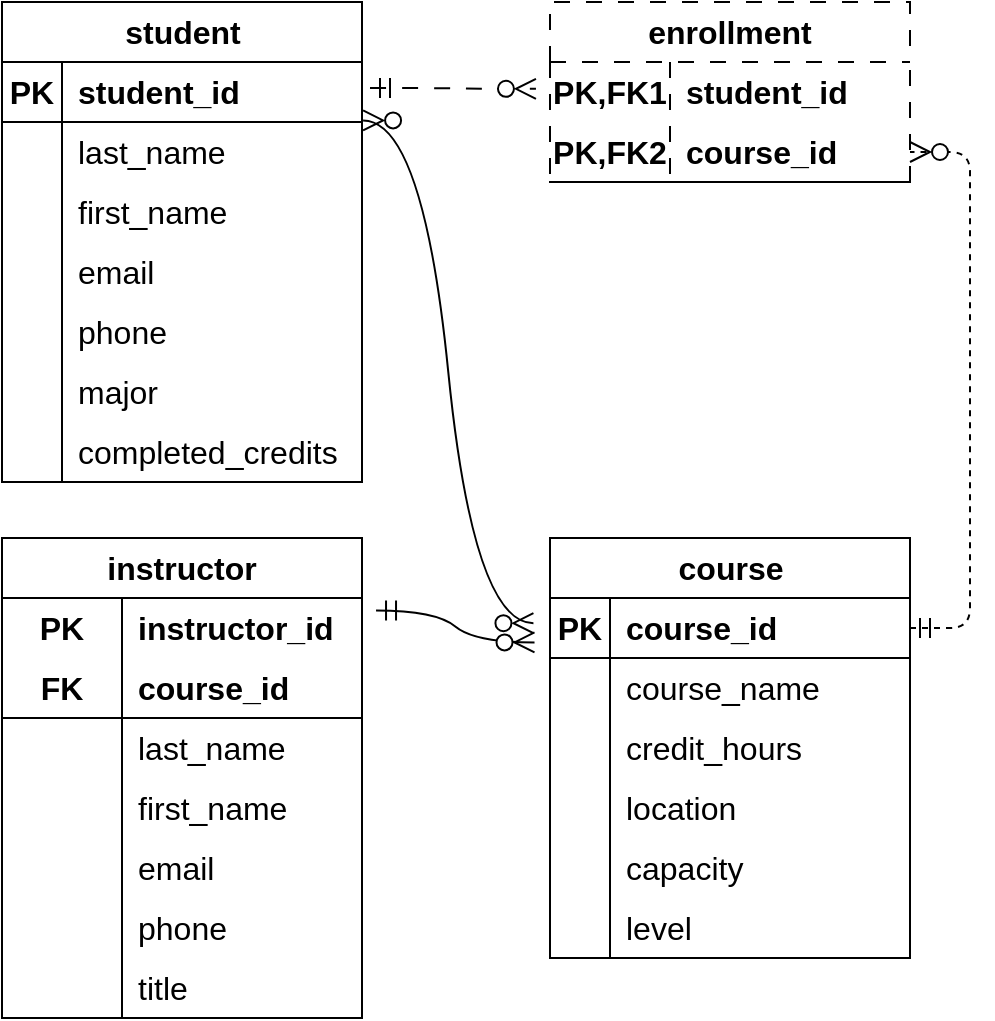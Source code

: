 <mxfile version="22.1.19" type="github">
  <diagram name="Page-1" id="IuyaPbbZg1hRmWxk9HV7">
    <mxGraphModel dx="1450" dy="957" grid="0" gridSize="10" guides="1" tooltips="1" connect="1" arrows="1" fold="1" page="0" pageScale="1" pageWidth="850" pageHeight="1100" math="0" shadow="0">
      <root>
        <mxCell id="0" />
        <mxCell id="1" parent="0" />
        <mxCell id="WVtNyfuVorKvN-VDxq7X-1" value="student" style="shape=table;startSize=30;container=1;collapsible=1;childLayout=tableLayout;fixedRows=1;rowLines=0;fontStyle=1;align=center;resizeLast=1;html=1;fontSize=16;" parent="1" vertex="1">
          <mxGeometry x="-341" y="-75" width="180" height="240" as="geometry" />
        </mxCell>
        <mxCell id="WVtNyfuVorKvN-VDxq7X-2" value="" style="shape=tableRow;horizontal=0;startSize=0;swimlaneHead=0;swimlaneBody=0;fillColor=none;collapsible=0;dropTarget=0;points=[[0,0.5],[1,0.5]];portConstraint=eastwest;top=0;left=0;right=0;bottom=1;fontSize=16;" parent="WVtNyfuVorKvN-VDxq7X-1" vertex="1">
          <mxGeometry y="30" width="180" height="30" as="geometry" />
        </mxCell>
        <mxCell id="WVtNyfuVorKvN-VDxq7X-3" value="PK" style="shape=partialRectangle;connectable=0;fillColor=none;top=0;left=0;bottom=0;right=0;fontStyle=1;overflow=hidden;whiteSpace=wrap;html=1;fontSize=16;" parent="WVtNyfuVorKvN-VDxq7X-2" vertex="1">
          <mxGeometry width="30" height="30" as="geometry">
            <mxRectangle width="30" height="30" as="alternateBounds" />
          </mxGeometry>
        </mxCell>
        <mxCell id="WVtNyfuVorKvN-VDxq7X-4" value="student_id" style="shape=partialRectangle;connectable=0;fillColor=none;top=0;left=0;bottom=0;right=0;align=left;spacingLeft=6;fontStyle=1;overflow=hidden;whiteSpace=wrap;html=1;fontSize=16;" parent="WVtNyfuVorKvN-VDxq7X-2" vertex="1">
          <mxGeometry x="30" width="150" height="30" as="geometry">
            <mxRectangle width="150" height="30" as="alternateBounds" />
          </mxGeometry>
        </mxCell>
        <mxCell id="WVtNyfuVorKvN-VDxq7X-5" value="" style="shape=tableRow;horizontal=0;startSize=0;swimlaneHead=0;swimlaneBody=0;fillColor=none;collapsible=0;dropTarget=0;points=[[0,0.5],[1,0.5]];portConstraint=eastwest;top=0;left=0;right=0;bottom=0;fontSize=16;" parent="WVtNyfuVorKvN-VDxq7X-1" vertex="1">
          <mxGeometry y="60" width="180" height="30" as="geometry" />
        </mxCell>
        <mxCell id="WVtNyfuVorKvN-VDxq7X-6" value="" style="shape=partialRectangle;connectable=0;fillColor=none;top=0;left=0;bottom=0;right=0;editable=1;overflow=hidden;whiteSpace=wrap;html=1;fontSize=16;" parent="WVtNyfuVorKvN-VDxq7X-5" vertex="1">
          <mxGeometry width="30" height="30" as="geometry">
            <mxRectangle width="30" height="30" as="alternateBounds" />
          </mxGeometry>
        </mxCell>
        <mxCell id="WVtNyfuVorKvN-VDxq7X-7" value="last_name" style="shape=partialRectangle;connectable=0;fillColor=none;top=0;left=0;bottom=0;right=0;align=left;spacingLeft=6;overflow=hidden;whiteSpace=wrap;html=1;fontSize=16;" parent="WVtNyfuVorKvN-VDxq7X-5" vertex="1">
          <mxGeometry x="30" width="150" height="30" as="geometry">
            <mxRectangle width="150" height="30" as="alternateBounds" />
          </mxGeometry>
        </mxCell>
        <mxCell id="WVtNyfuVorKvN-VDxq7X-8" value="" style="shape=tableRow;horizontal=0;startSize=0;swimlaneHead=0;swimlaneBody=0;fillColor=none;collapsible=0;dropTarget=0;points=[[0,0.5],[1,0.5]];portConstraint=eastwest;top=0;left=0;right=0;bottom=0;fontSize=16;" parent="WVtNyfuVorKvN-VDxq7X-1" vertex="1">
          <mxGeometry y="90" width="180" height="30" as="geometry" />
        </mxCell>
        <mxCell id="WVtNyfuVorKvN-VDxq7X-9" value="" style="shape=partialRectangle;connectable=0;fillColor=none;top=0;left=0;bottom=0;right=0;editable=1;overflow=hidden;whiteSpace=wrap;html=1;fontSize=16;" parent="WVtNyfuVorKvN-VDxq7X-8" vertex="1">
          <mxGeometry width="30" height="30" as="geometry">
            <mxRectangle width="30" height="30" as="alternateBounds" />
          </mxGeometry>
        </mxCell>
        <mxCell id="WVtNyfuVorKvN-VDxq7X-10" value="first_name" style="shape=partialRectangle;connectable=0;fillColor=none;top=0;left=0;bottom=0;right=0;align=left;spacingLeft=6;overflow=hidden;whiteSpace=wrap;html=1;fontSize=16;" parent="WVtNyfuVorKvN-VDxq7X-8" vertex="1">
          <mxGeometry x="30" width="150" height="30" as="geometry">
            <mxRectangle width="150" height="30" as="alternateBounds" />
          </mxGeometry>
        </mxCell>
        <mxCell id="WVtNyfuVorKvN-VDxq7X-11" value="" style="shape=tableRow;horizontal=0;startSize=0;swimlaneHead=0;swimlaneBody=0;fillColor=none;collapsible=0;dropTarget=0;points=[[0,0.5],[1,0.5]];portConstraint=eastwest;top=0;left=0;right=0;bottom=0;fontSize=16;" parent="WVtNyfuVorKvN-VDxq7X-1" vertex="1">
          <mxGeometry y="120" width="180" height="30" as="geometry" />
        </mxCell>
        <mxCell id="WVtNyfuVorKvN-VDxq7X-12" value="" style="shape=partialRectangle;connectable=0;fillColor=none;top=0;left=0;bottom=0;right=0;editable=1;overflow=hidden;whiteSpace=wrap;html=1;fontSize=16;" parent="WVtNyfuVorKvN-VDxq7X-11" vertex="1">
          <mxGeometry width="30" height="30" as="geometry">
            <mxRectangle width="30" height="30" as="alternateBounds" />
          </mxGeometry>
        </mxCell>
        <mxCell id="WVtNyfuVorKvN-VDxq7X-13" value="email" style="shape=partialRectangle;connectable=0;fillColor=none;top=0;left=0;bottom=0;right=0;align=left;spacingLeft=6;overflow=hidden;whiteSpace=wrap;html=1;fontSize=16;" parent="WVtNyfuVorKvN-VDxq7X-11" vertex="1">
          <mxGeometry x="30" width="150" height="30" as="geometry">
            <mxRectangle width="150" height="30" as="alternateBounds" />
          </mxGeometry>
        </mxCell>
        <mxCell id="WVtNyfuVorKvN-VDxq7X-67" style="shape=tableRow;horizontal=0;startSize=0;swimlaneHead=0;swimlaneBody=0;fillColor=none;collapsible=0;dropTarget=0;points=[[0,0.5],[1,0.5]];portConstraint=eastwest;top=0;left=0;right=0;bottom=0;fontSize=16;" parent="WVtNyfuVorKvN-VDxq7X-1" vertex="1">
          <mxGeometry y="150" width="180" height="30" as="geometry" />
        </mxCell>
        <mxCell id="WVtNyfuVorKvN-VDxq7X-68" style="shape=partialRectangle;connectable=0;fillColor=none;top=0;left=0;bottom=0;right=0;editable=1;overflow=hidden;whiteSpace=wrap;html=1;fontSize=16;" parent="WVtNyfuVorKvN-VDxq7X-67" vertex="1">
          <mxGeometry width="30" height="30" as="geometry">
            <mxRectangle width="30" height="30" as="alternateBounds" />
          </mxGeometry>
        </mxCell>
        <mxCell id="WVtNyfuVorKvN-VDxq7X-69" value="phone" style="shape=partialRectangle;connectable=0;fillColor=none;top=0;left=0;bottom=0;right=0;align=left;spacingLeft=6;overflow=hidden;whiteSpace=wrap;html=1;fontSize=16;" parent="WVtNyfuVorKvN-VDxq7X-67" vertex="1">
          <mxGeometry x="30" width="150" height="30" as="geometry">
            <mxRectangle width="150" height="30" as="alternateBounds" />
          </mxGeometry>
        </mxCell>
        <mxCell id="WVtNyfuVorKvN-VDxq7X-76" style="shape=tableRow;horizontal=0;startSize=0;swimlaneHead=0;swimlaneBody=0;fillColor=none;collapsible=0;dropTarget=0;points=[[0,0.5],[1,0.5]];portConstraint=eastwest;top=0;left=0;right=0;bottom=0;fontSize=16;" parent="WVtNyfuVorKvN-VDxq7X-1" vertex="1">
          <mxGeometry y="180" width="180" height="30" as="geometry" />
        </mxCell>
        <mxCell id="WVtNyfuVorKvN-VDxq7X-77" style="shape=partialRectangle;connectable=0;fillColor=none;top=0;left=0;bottom=0;right=0;editable=1;overflow=hidden;whiteSpace=wrap;html=1;fontSize=16;" parent="WVtNyfuVorKvN-VDxq7X-76" vertex="1">
          <mxGeometry width="30" height="30" as="geometry">
            <mxRectangle width="30" height="30" as="alternateBounds" />
          </mxGeometry>
        </mxCell>
        <mxCell id="WVtNyfuVorKvN-VDxq7X-78" value="major" style="shape=partialRectangle;connectable=0;fillColor=none;top=0;left=0;bottom=0;right=0;align=left;spacingLeft=6;overflow=hidden;whiteSpace=wrap;html=1;fontSize=16;" parent="WVtNyfuVorKvN-VDxq7X-76" vertex="1">
          <mxGeometry x="30" width="150" height="30" as="geometry">
            <mxRectangle width="150" height="30" as="alternateBounds" />
          </mxGeometry>
        </mxCell>
        <mxCell id="WVtNyfuVorKvN-VDxq7X-79" style="shape=tableRow;horizontal=0;startSize=0;swimlaneHead=0;swimlaneBody=0;fillColor=none;collapsible=0;dropTarget=0;points=[[0,0.5],[1,0.5]];portConstraint=eastwest;top=0;left=0;right=0;bottom=0;fontSize=16;" parent="WVtNyfuVorKvN-VDxq7X-1" vertex="1">
          <mxGeometry y="210" width="180" height="30" as="geometry" />
        </mxCell>
        <mxCell id="WVtNyfuVorKvN-VDxq7X-80" style="shape=partialRectangle;connectable=0;fillColor=none;top=0;left=0;bottom=0;right=0;editable=1;overflow=hidden;whiteSpace=wrap;html=1;fontSize=16;" parent="WVtNyfuVorKvN-VDxq7X-79" vertex="1">
          <mxGeometry width="30" height="30" as="geometry">
            <mxRectangle width="30" height="30" as="alternateBounds" />
          </mxGeometry>
        </mxCell>
        <mxCell id="WVtNyfuVorKvN-VDxq7X-81" value="completed_credits" style="shape=partialRectangle;connectable=0;fillColor=none;top=0;left=0;bottom=0;right=0;align=left;spacingLeft=6;overflow=hidden;whiteSpace=wrap;html=1;fontSize=16;" parent="WVtNyfuVorKvN-VDxq7X-79" vertex="1">
          <mxGeometry x="30" width="150" height="30" as="geometry">
            <mxRectangle width="150" height="30" as="alternateBounds" />
          </mxGeometry>
        </mxCell>
        <mxCell id="WVtNyfuVorKvN-VDxq7X-27" value="instructor" style="shape=table;startSize=30;container=1;collapsible=1;childLayout=tableLayout;fixedRows=1;rowLines=0;fontStyle=1;align=center;resizeLast=1;html=1;whiteSpace=wrap;fontSize=16;" parent="1" vertex="1">
          <mxGeometry x="-341" y="193" width="180" height="240" as="geometry" />
        </mxCell>
        <mxCell id="WVtNyfuVorKvN-VDxq7X-28" value="" style="shape=tableRow;horizontal=0;startSize=0;swimlaneHead=0;swimlaneBody=0;fillColor=none;collapsible=0;dropTarget=0;points=[[0,0.5],[1,0.5]];portConstraint=eastwest;top=0;left=0;right=0;bottom=0;html=1;fontSize=16;" parent="WVtNyfuVorKvN-VDxq7X-27" vertex="1">
          <mxGeometry y="30" width="180" height="30" as="geometry" />
        </mxCell>
        <mxCell id="WVtNyfuVorKvN-VDxq7X-29" value="PK" style="shape=partialRectangle;connectable=0;fillColor=none;top=0;left=0;bottom=0;right=0;fontStyle=1;overflow=hidden;html=1;whiteSpace=wrap;fontSize=16;" parent="WVtNyfuVorKvN-VDxq7X-28" vertex="1">
          <mxGeometry width="60" height="30" as="geometry">
            <mxRectangle width="60" height="30" as="alternateBounds" />
          </mxGeometry>
        </mxCell>
        <mxCell id="WVtNyfuVorKvN-VDxq7X-30" value="instructor_id" style="shape=partialRectangle;connectable=0;fillColor=none;top=0;left=0;bottom=0;right=0;align=left;spacingLeft=6;fontStyle=1;overflow=hidden;html=1;whiteSpace=wrap;fontSize=16;" parent="WVtNyfuVorKvN-VDxq7X-28" vertex="1">
          <mxGeometry x="60" width="120" height="30" as="geometry">
            <mxRectangle width="120" height="30" as="alternateBounds" />
          </mxGeometry>
        </mxCell>
        <mxCell id="WVtNyfuVorKvN-VDxq7X-31" value="" style="shape=tableRow;horizontal=0;startSize=0;swimlaneHead=0;swimlaneBody=0;fillColor=none;collapsible=0;dropTarget=0;points=[[0,0.5],[1,0.5]];portConstraint=eastwest;top=0;left=0;right=0;bottom=1;html=1;fontSize=16;" parent="WVtNyfuVorKvN-VDxq7X-27" vertex="1">
          <mxGeometry y="60" width="180" height="30" as="geometry" />
        </mxCell>
        <mxCell id="WVtNyfuVorKvN-VDxq7X-32" value="FK" style="shape=partialRectangle;connectable=0;fillColor=none;top=0;left=0;bottom=0;right=0;fontStyle=1;overflow=hidden;html=1;whiteSpace=wrap;fontSize=16;" parent="WVtNyfuVorKvN-VDxq7X-31" vertex="1">
          <mxGeometry width="60" height="30" as="geometry">
            <mxRectangle width="60" height="30" as="alternateBounds" />
          </mxGeometry>
        </mxCell>
        <mxCell id="WVtNyfuVorKvN-VDxq7X-33" value="course_id" style="shape=partialRectangle;connectable=0;fillColor=none;top=0;left=0;bottom=0;right=0;align=left;spacingLeft=6;fontStyle=1;overflow=hidden;html=1;whiteSpace=wrap;fontSize=16;" parent="WVtNyfuVorKvN-VDxq7X-31" vertex="1">
          <mxGeometry x="60" width="120" height="30" as="geometry">
            <mxRectangle width="120" height="30" as="alternateBounds" />
          </mxGeometry>
        </mxCell>
        <mxCell id="WVtNyfuVorKvN-VDxq7X-34" value="" style="shape=tableRow;horizontal=0;startSize=0;swimlaneHead=0;swimlaneBody=0;fillColor=none;collapsible=0;dropTarget=0;points=[[0,0.5],[1,0.5]];portConstraint=eastwest;top=0;left=0;right=0;bottom=0;html=1;fontSize=16;" parent="WVtNyfuVorKvN-VDxq7X-27" vertex="1">
          <mxGeometry y="90" width="180" height="30" as="geometry" />
        </mxCell>
        <mxCell id="WVtNyfuVorKvN-VDxq7X-35" value="" style="shape=partialRectangle;connectable=0;fillColor=none;top=0;left=0;bottom=0;right=0;editable=1;overflow=hidden;html=1;whiteSpace=wrap;fontSize=16;" parent="WVtNyfuVorKvN-VDxq7X-34" vertex="1">
          <mxGeometry width="60" height="30" as="geometry">
            <mxRectangle width="60" height="30" as="alternateBounds" />
          </mxGeometry>
        </mxCell>
        <mxCell id="WVtNyfuVorKvN-VDxq7X-36" value="last_name" style="shape=partialRectangle;connectable=0;fillColor=none;top=0;left=0;bottom=0;right=0;align=left;spacingLeft=6;overflow=hidden;html=1;whiteSpace=wrap;fontSize=16;" parent="WVtNyfuVorKvN-VDxq7X-34" vertex="1">
          <mxGeometry x="60" width="120" height="30" as="geometry">
            <mxRectangle width="120" height="30" as="alternateBounds" />
          </mxGeometry>
        </mxCell>
        <mxCell id="WVtNyfuVorKvN-VDxq7X-37" value="" style="shape=tableRow;horizontal=0;startSize=0;swimlaneHead=0;swimlaneBody=0;fillColor=none;collapsible=0;dropTarget=0;points=[[0,0.5],[1,0.5]];portConstraint=eastwest;top=0;left=0;right=0;bottom=0;html=1;fontSize=16;" parent="WVtNyfuVorKvN-VDxq7X-27" vertex="1">
          <mxGeometry y="120" width="180" height="30" as="geometry" />
        </mxCell>
        <mxCell id="WVtNyfuVorKvN-VDxq7X-38" value="" style="shape=partialRectangle;connectable=0;fillColor=none;top=0;left=0;bottom=0;right=0;editable=1;overflow=hidden;html=1;whiteSpace=wrap;fontSize=16;" parent="WVtNyfuVorKvN-VDxq7X-37" vertex="1">
          <mxGeometry width="60" height="30" as="geometry">
            <mxRectangle width="60" height="30" as="alternateBounds" />
          </mxGeometry>
        </mxCell>
        <mxCell id="WVtNyfuVorKvN-VDxq7X-39" value="first_name" style="shape=partialRectangle;connectable=0;fillColor=none;top=0;left=0;bottom=0;right=0;align=left;spacingLeft=6;overflow=hidden;html=1;whiteSpace=wrap;fontSize=16;" parent="WVtNyfuVorKvN-VDxq7X-37" vertex="1">
          <mxGeometry x="60" width="120" height="30" as="geometry">
            <mxRectangle width="120" height="30" as="alternateBounds" />
          </mxGeometry>
        </mxCell>
        <mxCell id="WVtNyfuVorKvN-VDxq7X-73" style="shape=tableRow;horizontal=0;startSize=0;swimlaneHead=0;swimlaneBody=0;fillColor=none;collapsible=0;dropTarget=0;points=[[0,0.5],[1,0.5]];portConstraint=eastwest;top=0;left=0;right=0;bottom=0;html=1;fontSize=16;" parent="WVtNyfuVorKvN-VDxq7X-27" vertex="1">
          <mxGeometry y="150" width="180" height="30" as="geometry" />
        </mxCell>
        <mxCell id="WVtNyfuVorKvN-VDxq7X-74" style="shape=partialRectangle;connectable=0;fillColor=none;top=0;left=0;bottom=0;right=0;editable=1;overflow=hidden;html=1;whiteSpace=wrap;fontSize=16;" parent="WVtNyfuVorKvN-VDxq7X-73" vertex="1">
          <mxGeometry width="60" height="30" as="geometry">
            <mxRectangle width="60" height="30" as="alternateBounds" />
          </mxGeometry>
        </mxCell>
        <mxCell id="WVtNyfuVorKvN-VDxq7X-75" value="email" style="shape=partialRectangle;connectable=0;fillColor=none;top=0;left=0;bottom=0;right=0;align=left;spacingLeft=6;overflow=hidden;html=1;whiteSpace=wrap;fontSize=16;" parent="WVtNyfuVorKvN-VDxq7X-73" vertex="1">
          <mxGeometry x="60" width="120" height="30" as="geometry">
            <mxRectangle width="120" height="30" as="alternateBounds" />
          </mxGeometry>
        </mxCell>
        <mxCell id="WVtNyfuVorKvN-VDxq7X-70" style="shape=tableRow;horizontal=0;startSize=0;swimlaneHead=0;swimlaneBody=0;fillColor=none;collapsible=0;dropTarget=0;points=[[0,0.5],[1,0.5]];portConstraint=eastwest;top=0;left=0;right=0;bottom=0;html=1;fontSize=16;" parent="WVtNyfuVorKvN-VDxq7X-27" vertex="1">
          <mxGeometry y="180" width="180" height="30" as="geometry" />
        </mxCell>
        <mxCell id="WVtNyfuVorKvN-VDxq7X-71" style="shape=partialRectangle;connectable=0;fillColor=none;top=0;left=0;bottom=0;right=0;editable=1;overflow=hidden;html=1;whiteSpace=wrap;fontSize=16;" parent="WVtNyfuVorKvN-VDxq7X-70" vertex="1">
          <mxGeometry width="60" height="30" as="geometry">
            <mxRectangle width="60" height="30" as="alternateBounds" />
          </mxGeometry>
        </mxCell>
        <mxCell id="WVtNyfuVorKvN-VDxq7X-72" value="phone" style="shape=partialRectangle;connectable=0;fillColor=none;top=0;left=0;bottom=0;right=0;align=left;spacingLeft=6;overflow=hidden;html=1;whiteSpace=wrap;fontSize=16;" parent="WVtNyfuVorKvN-VDxq7X-70" vertex="1">
          <mxGeometry x="60" width="120" height="30" as="geometry">
            <mxRectangle width="120" height="30" as="alternateBounds" />
          </mxGeometry>
        </mxCell>
        <mxCell id="WVtNyfuVorKvN-VDxq7X-82" style="shape=tableRow;horizontal=0;startSize=0;swimlaneHead=0;swimlaneBody=0;fillColor=none;collapsible=0;dropTarget=0;points=[[0,0.5],[1,0.5]];portConstraint=eastwest;top=0;left=0;right=0;bottom=0;html=1;fontSize=16;" parent="WVtNyfuVorKvN-VDxq7X-27" vertex="1">
          <mxGeometry y="210" width="180" height="30" as="geometry" />
        </mxCell>
        <mxCell id="WVtNyfuVorKvN-VDxq7X-83" style="shape=partialRectangle;connectable=0;fillColor=none;top=0;left=0;bottom=0;right=0;editable=1;overflow=hidden;html=1;whiteSpace=wrap;fontSize=16;" parent="WVtNyfuVorKvN-VDxq7X-82" vertex="1">
          <mxGeometry width="60" height="30" as="geometry">
            <mxRectangle width="60" height="30" as="alternateBounds" />
          </mxGeometry>
        </mxCell>
        <mxCell id="WVtNyfuVorKvN-VDxq7X-84" value="title" style="shape=partialRectangle;connectable=0;fillColor=none;top=0;left=0;bottom=0;right=0;align=left;spacingLeft=6;overflow=hidden;html=1;whiteSpace=wrap;fontSize=16;" parent="WVtNyfuVorKvN-VDxq7X-82" vertex="1">
          <mxGeometry x="60" width="120" height="30" as="geometry">
            <mxRectangle width="120" height="30" as="alternateBounds" />
          </mxGeometry>
        </mxCell>
        <mxCell id="WVtNyfuVorKvN-VDxq7X-40" value="course" style="shape=table;startSize=30;container=1;collapsible=1;childLayout=tableLayout;fixedRows=1;rowLines=0;fontStyle=1;align=center;resizeLast=1;html=1;fontSize=16;" parent="1" vertex="1">
          <mxGeometry x="-67" y="193" width="180" height="210" as="geometry" />
        </mxCell>
        <mxCell id="WVtNyfuVorKvN-VDxq7X-41" value="" style="shape=tableRow;horizontal=0;startSize=0;swimlaneHead=0;swimlaneBody=0;fillColor=none;collapsible=0;dropTarget=0;points=[[0,0.5],[1,0.5]];portConstraint=eastwest;top=0;left=0;right=0;bottom=1;fontSize=16;" parent="WVtNyfuVorKvN-VDxq7X-40" vertex="1">
          <mxGeometry y="30" width="180" height="30" as="geometry" />
        </mxCell>
        <mxCell id="WVtNyfuVorKvN-VDxq7X-42" value="PK" style="shape=partialRectangle;connectable=0;fillColor=none;top=0;left=0;bottom=0;right=0;fontStyle=1;overflow=hidden;whiteSpace=wrap;html=1;fontSize=16;" parent="WVtNyfuVorKvN-VDxq7X-41" vertex="1">
          <mxGeometry width="30" height="30" as="geometry">
            <mxRectangle width="30" height="30" as="alternateBounds" />
          </mxGeometry>
        </mxCell>
        <mxCell id="WVtNyfuVorKvN-VDxq7X-43" value="course_id" style="shape=partialRectangle;connectable=0;fillColor=none;top=0;left=0;bottom=0;right=0;align=left;spacingLeft=6;fontStyle=1;overflow=hidden;whiteSpace=wrap;html=1;fontSize=16;" parent="WVtNyfuVorKvN-VDxq7X-41" vertex="1">
          <mxGeometry x="30" width="150" height="30" as="geometry">
            <mxRectangle width="150" height="30" as="alternateBounds" />
          </mxGeometry>
        </mxCell>
        <mxCell id="WVtNyfuVorKvN-VDxq7X-44" value="" style="shape=tableRow;horizontal=0;startSize=0;swimlaneHead=0;swimlaneBody=0;fillColor=none;collapsible=0;dropTarget=0;points=[[0,0.5],[1,0.5]];portConstraint=eastwest;top=0;left=0;right=0;bottom=0;fontSize=16;" parent="WVtNyfuVorKvN-VDxq7X-40" vertex="1">
          <mxGeometry y="60" width="180" height="30" as="geometry" />
        </mxCell>
        <mxCell id="WVtNyfuVorKvN-VDxq7X-45" value="" style="shape=partialRectangle;connectable=0;fillColor=none;top=0;left=0;bottom=0;right=0;editable=1;overflow=hidden;whiteSpace=wrap;html=1;fontSize=16;" parent="WVtNyfuVorKvN-VDxq7X-44" vertex="1">
          <mxGeometry width="30" height="30" as="geometry">
            <mxRectangle width="30" height="30" as="alternateBounds" />
          </mxGeometry>
        </mxCell>
        <mxCell id="WVtNyfuVorKvN-VDxq7X-46" value="course_name" style="shape=partialRectangle;connectable=0;fillColor=none;top=0;left=0;bottom=0;right=0;align=left;spacingLeft=6;overflow=hidden;whiteSpace=wrap;html=1;fontSize=16;" parent="WVtNyfuVorKvN-VDxq7X-44" vertex="1">
          <mxGeometry x="30" width="150" height="30" as="geometry">
            <mxRectangle width="150" height="30" as="alternateBounds" />
          </mxGeometry>
        </mxCell>
        <mxCell id="WVtNyfuVorKvN-VDxq7X-47" value="" style="shape=tableRow;horizontal=0;startSize=0;swimlaneHead=0;swimlaneBody=0;fillColor=none;collapsible=0;dropTarget=0;points=[[0,0.5],[1,0.5]];portConstraint=eastwest;top=0;left=0;right=0;bottom=0;fontSize=16;" parent="WVtNyfuVorKvN-VDxq7X-40" vertex="1">
          <mxGeometry y="90" width="180" height="30" as="geometry" />
        </mxCell>
        <mxCell id="WVtNyfuVorKvN-VDxq7X-48" value="" style="shape=partialRectangle;connectable=0;fillColor=none;top=0;left=0;bottom=0;right=0;editable=1;overflow=hidden;whiteSpace=wrap;html=1;fontSize=16;" parent="WVtNyfuVorKvN-VDxq7X-47" vertex="1">
          <mxGeometry width="30" height="30" as="geometry">
            <mxRectangle width="30" height="30" as="alternateBounds" />
          </mxGeometry>
        </mxCell>
        <mxCell id="WVtNyfuVorKvN-VDxq7X-49" value="credit_hours" style="shape=partialRectangle;connectable=0;fillColor=none;top=0;left=0;bottom=0;right=0;align=left;spacingLeft=6;overflow=hidden;whiteSpace=wrap;html=1;fontSize=16;" parent="WVtNyfuVorKvN-VDxq7X-47" vertex="1">
          <mxGeometry x="30" width="150" height="30" as="geometry">
            <mxRectangle width="150" height="30" as="alternateBounds" />
          </mxGeometry>
        </mxCell>
        <mxCell id="WVtNyfuVorKvN-VDxq7X-50" value="" style="shape=tableRow;horizontal=0;startSize=0;swimlaneHead=0;swimlaneBody=0;fillColor=none;collapsible=0;dropTarget=0;points=[[0,0.5],[1,0.5]];portConstraint=eastwest;top=0;left=0;right=0;bottom=0;fontSize=16;" parent="WVtNyfuVorKvN-VDxq7X-40" vertex="1">
          <mxGeometry y="120" width="180" height="30" as="geometry" />
        </mxCell>
        <mxCell id="WVtNyfuVorKvN-VDxq7X-51" value="" style="shape=partialRectangle;connectable=0;fillColor=none;top=0;left=0;bottom=0;right=0;editable=1;overflow=hidden;whiteSpace=wrap;html=1;fontSize=16;" parent="WVtNyfuVorKvN-VDxq7X-50" vertex="1">
          <mxGeometry width="30" height="30" as="geometry">
            <mxRectangle width="30" height="30" as="alternateBounds" />
          </mxGeometry>
        </mxCell>
        <mxCell id="WVtNyfuVorKvN-VDxq7X-52" value="location" style="shape=partialRectangle;connectable=0;fillColor=none;top=0;left=0;bottom=0;right=0;align=left;spacingLeft=6;overflow=hidden;whiteSpace=wrap;html=1;fontSize=16;" parent="WVtNyfuVorKvN-VDxq7X-50" vertex="1">
          <mxGeometry x="30" width="150" height="30" as="geometry">
            <mxRectangle width="150" height="30" as="alternateBounds" />
          </mxGeometry>
        </mxCell>
        <mxCell id="WVtNyfuVorKvN-VDxq7X-85" style="shape=tableRow;horizontal=0;startSize=0;swimlaneHead=0;swimlaneBody=0;fillColor=none;collapsible=0;dropTarget=0;points=[[0,0.5],[1,0.5]];portConstraint=eastwest;top=0;left=0;right=0;bottom=0;fontSize=16;" parent="WVtNyfuVorKvN-VDxq7X-40" vertex="1">
          <mxGeometry y="150" width="180" height="30" as="geometry" />
        </mxCell>
        <mxCell id="WVtNyfuVorKvN-VDxq7X-86" style="shape=partialRectangle;connectable=0;fillColor=none;top=0;left=0;bottom=0;right=0;editable=1;overflow=hidden;whiteSpace=wrap;html=1;fontSize=16;" parent="WVtNyfuVorKvN-VDxq7X-85" vertex="1">
          <mxGeometry width="30" height="30" as="geometry">
            <mxRectangle width="30" height="30" as="alternateBounds" />
          </mxGeometry>
        </mxCell>
        <mxCell id="WVtNyfuVorKvN-VDxq7X-87" value="capacity" style="shape=partialRectangle;connectable=0;fillColor=none;top=0;left=0;bottom=0;right=0;align=left;spacingLeft=6;overflow=hidden;whiteSpace=wrap;html=1;fontSize=16;" parent="WVtNyfuVorKvN-VDxq7X-85" vertex="1">
          <mxGeometry x="30" width="150" height="30" as="geometry">
            <mxRectangle width="150" height="30" as="alternateBounds" />
          </mxGeometry>
        </mxCell>
        <mxCell id="WVtNyfuVorKvN-VDxq7X-88" style="shape=tableRow;horizontal=0;startSize=0;swimlaneHead=0;swimlaneBody=0;fillColor=none;collapsible=0;dropTarget=0;points=[[0,0.5],[1,0.5]];portConstraint=eastwest;top=0;left=0;right=0;bottom=0;fontSize=16;" parent="WVtNyfuVorKvN-VDxq7X-40" vertex="1">
          <mxGeometry y="180" width="180" height="30" as="geometry" />
        </mxCell>
        <mxCell id="WVtNyfuVorKvN-VDxq7X-89" style="shape=partialRectangle;connectable=0;fillColor=none;top=0;left=0;bottom=0;right=0;editable=1;overflow=hidden;whiteSpace=wrap;html=1;fontSize=16;" parent="WVtNyfuVorKvN-VDxq7X-88" vertex="1">
          <mxGeometry width="30" height="30" as="geometry">
            <mxRectangle width="30" height="30" as="alternateBounds" />
          </mxGeometry>
        </mxCell>
        <mxCell id="WVtNyfuVorKvN-VDxq7X-90" value="level" style="shape=partialRectangle;connectable=0;fillColor=none;top=0;left=0;bottom=0;right=0;align=left;spacingLeft=6;overflow=hidden;whiteSpace=wrap;html=1;fontSize=16;" parent="WVtNyfuVorKvN-VDxq7X-88" vertex="1">
          <mxGeometry x="30" width="150" height="30" as="geometry">
            <mxRectangle width="150" height="30" as="alternateBounds" />
          </mxGeometry>
        </mxCell>
        <mxCell id="WVtNyfuVorKvN-VDxq7X-53" value="enrollment" style="shape=table;startSize=30;container=1;collapsible=1;childLayout=tableLayout;fixedRows=1;rowLines=0;fontStyle=1;align=center;resizeLast=1;html=1;whiteSpace=wrap;fontSize=16;dashed=1;dashPattern=8 8;" parent="1" vertex="1">
          <mxGeometry x="-67" y="-75" width="180" height="90" as="geometry" />
        </mxCell>
        <mxCell id="WVtNyfuVorKvN-VDxq7X-54" value="" style="shape=tableRow;horizontal=0;startSize=0;swimlaneHead=0;swimlaneBody=0;fillColor=none;collapsible=0;dropTarget=0;points=[[0,0.5],[1,0.5]];portConstraint=eastwest;top=0;left=0;right=0;bottom=0;html=1;fontSize=16;" parent="WVtNyfuVorKvN-VDxq7X-53" vertex="1">
          <mxGeometry y="30" width="180" height="30" as="geometry" />
        </mxCell>
        <mxCell id="WVtNyfuVorKvN-VDxq7X-55" value="PK,FK1" style="shape=partialRectangle;connectable=0;fillColor=none;top=0;left=0;bottom=0;right=0;fontStyle=1;overflow=hidden;html=1;whiteSpace=wrap;fontSize=16;" parent="WVtNyfuVorKvN-VDxq7X-54" vertex="1">
          <mxGeometry width="60" height="30" as="geometry">
            <mxRectangle width="60" height="30" as="alternateBounds" />
          </mxGeometry>
        </mxCell>
        <mxCell id="WVtNyfuVorKvN-VDxq7X-56" value="student_id" style="shape=partialRectangle;connectable=0;fillColor=none;top=0;left=0;bottom=0;right=0;align=left;spacingLeft=6;fontStyle=1;overflow=hidden;html=1;whiteSpace=wrap;fontSize=16;" parent="WVtNyfuVorKvN-VDxq7X-54" vertex="1">
          <mxGeometry x="60" width="120" height="30" as="geometry">
            <mxRectangle width="120" height="30" as="alternateBounds" />
          </mxGeometry>
        </mxCell>
        <mxCell id="WVtNyfuVorKvN-VDxq7X-57" value="" style="shape=tableRow;horizontal=0;startSize=0;swimlaneHead=0;swimlaneBody=0;fillColor=none;collapsible=0;dropTarget=0;points=[[0,0.5],[1,0.5]];portConstraint=eastwest;top=0;left=0;right=0;bottom=1;html=1;fontSize=16;" parent="WVtNyfuVorKvN-VDxq7X-53" vertex="1">
          <mxGeometry y="60" width="180" height="30" as="geometry" />
        </mxCell>
        <mxCell id="WVtNyfuVorKvN-VDxq7X-58" value="PK,FK2" style="shape=partialRectangle;connectable=0;fillColor=none;top=0;left=0;bottom=0;right=0;fontStyle=1;overflow=hidden;html=1;whiteSpace=wrap;fontSize=16;" parent="WVtNyfuVorKvN-VDxq7X-57" vertex="1">
          <mxGeometry width="60" height="30" as="geometry">
            <mxRectangle width="60" height="30" as="alternateBounds" />
          </mxGeometry>
        </mxCell>
        <mxCell id="WVtNyfuVorKvN-VDxq7X-59" value="course_id" style="shape=partialRectangle;connectable=0;fillColor=none;top=0;left=0;bottom=0;right=0;align=left;spacingLeft=6;fontStyle=1;overflow=hidden;html=1;whiteSpace=wrap;fontSize=16;" parent="WVtNyfuVorKvN-VDxq7X-57" vertex="1">
          <mxGeometry x="60" width="120" height="30" as="geometry">
            <mxRectangle width="120" height="30" as="alternateBounds" />
          </mxGeometry>
        </mxCell>
        <mxCell id="WVtNyfuVorKvN-VDxq7X-66" value="" style="edgeStyle=entityRelationEdgeStyle;fontSize=12;html=1;endArrow=ERzeroToMany;endFill=1;startArrow=ERzeroToMany;rounded=0;startSize=8;endSize=8;curved=1;entryX=-0.046;entryY=0.42;entryDx=0;entryDy=0;entryPerimeter=0;exitX=1.003;exitY=-0.027;exitDx=0;exitDy=0;exitPerimeter=0;" parent="1" source="WVtNyfuVorKvN-VDxq7X-5" target="WVtNyfuVorKvN-VDxq7X-41" edge="1">
          <mxGeometry width="100" height="100" relative="1" as="geometry">
            <mxPoint x="94" y="251" as="sourcePoint" />
            <mxPoint x="194" y="151" as="targetPoint" />
          </mxGeometry>
        </mxCell>
        <mxCell id="WVtNyfuVorKvN-VDxq7X-91" value="" style="edgeStyle=entityRelationEdgeStyle;fontSize=12;html=1;endArrow=ERzeroToMany;startArrow=ERmandOne;rounded=0;startSize=8;endSize=8;curved=1;entryX=-0.043;entryY=-0.26;entryDx=0;entryDy=0;entryPerimeter=0;exitX=1.039;exitY=0.207;exitDx=0;exitDy=0;exitPerimeter=0;" parent="1" source="WVtNyfuVorKvN-VDxq7X-28" target="WVtNyfuVorKvN-VDxq7X-44" edge="1">
          <mxGeometry width="100" height="100" relative="1" as="geometry">
            <mxPoint x="-126" y="243" as="sourcePoint" />
            <mxPoint x="-26" y="143" as="targetPoint" />
            <Array as="points">
              <mxPoint x="-303" y="238" />
            </Array>
          </mxGeometry>
        </mxCell>
        <mxCell id="WVtNyfuVorKvN-VDxq7X-92" value="" style="edgeStyle=entityRelationEdgeStyle;fontSize=12;html=1;endArrow=ERzeroToMany;startArrow=ERmandOne;rounded=0;startSize=8;endSize=8;curved=1;entryX=-0.039;entryY=0.447;entryDx=0;entryDy=0;entryPerimeter=0;dashed=1;dashPattern=8 8;" parent="1" target="WVtNyfuVorKvN-VDxq7X-54" edge="1">
          <mxGeometry width="100" height="100" relative="1" as="geometry">
            <mxPoint x="-157" y="-32" as="sourcePoint" />
            <mxPoint x="-18" y="-269" as="targetPoint" />
            <Array as="points">
              <mxPoint x="-302" y="-8" />
              <mxPoint x="-33" y="170" />
            </Array>
          </mxGeometry>
        </mxCell>
        <mxCell id="WVtNyfuVorKvN-VDxq7X-93" value="" style="edgeStyle=entityRelationEdgeStyle;fontSize=12;html=1;endArrow=ERzeroToMany;startArrow=ERmandOne;rounded=1;startSize=8;endSize=8;curved=0;exitX=1;exitY=0.5;exitDx=0;exitDy=0;entryX=1;entryY=0.5;entryDx=0;entryDy=0;dashed=1;movable=1;resizable=1;rotatable=1;deletable=1;editable=1;locked=0;connectable=1;" parent="1" source="WVtNyfuVorKvN-VDxq7X-41" target="WVtNyfuVorKvN-VDxq7X-57" edge="1">
          <mxGeometry width="100" height="100" relative="1" as="geometry">
            <mxPoint x="308" y="477" as="sourcePoint" />
            <mxPoint x="308" y="179" as="targetPoint" />
            <Array as="points">
              <mxPoint x="-144" y="467" />
              <mxPoint x="244" y="-92" />
              <mxPoint x="98" y="408" />
              <mxPoint x="77" y="357" />
            </Array>
          </mxGeometry>
        </mxCell>
      </root>
    </mxGraphModel>
  </diagram>
</mxfile>

